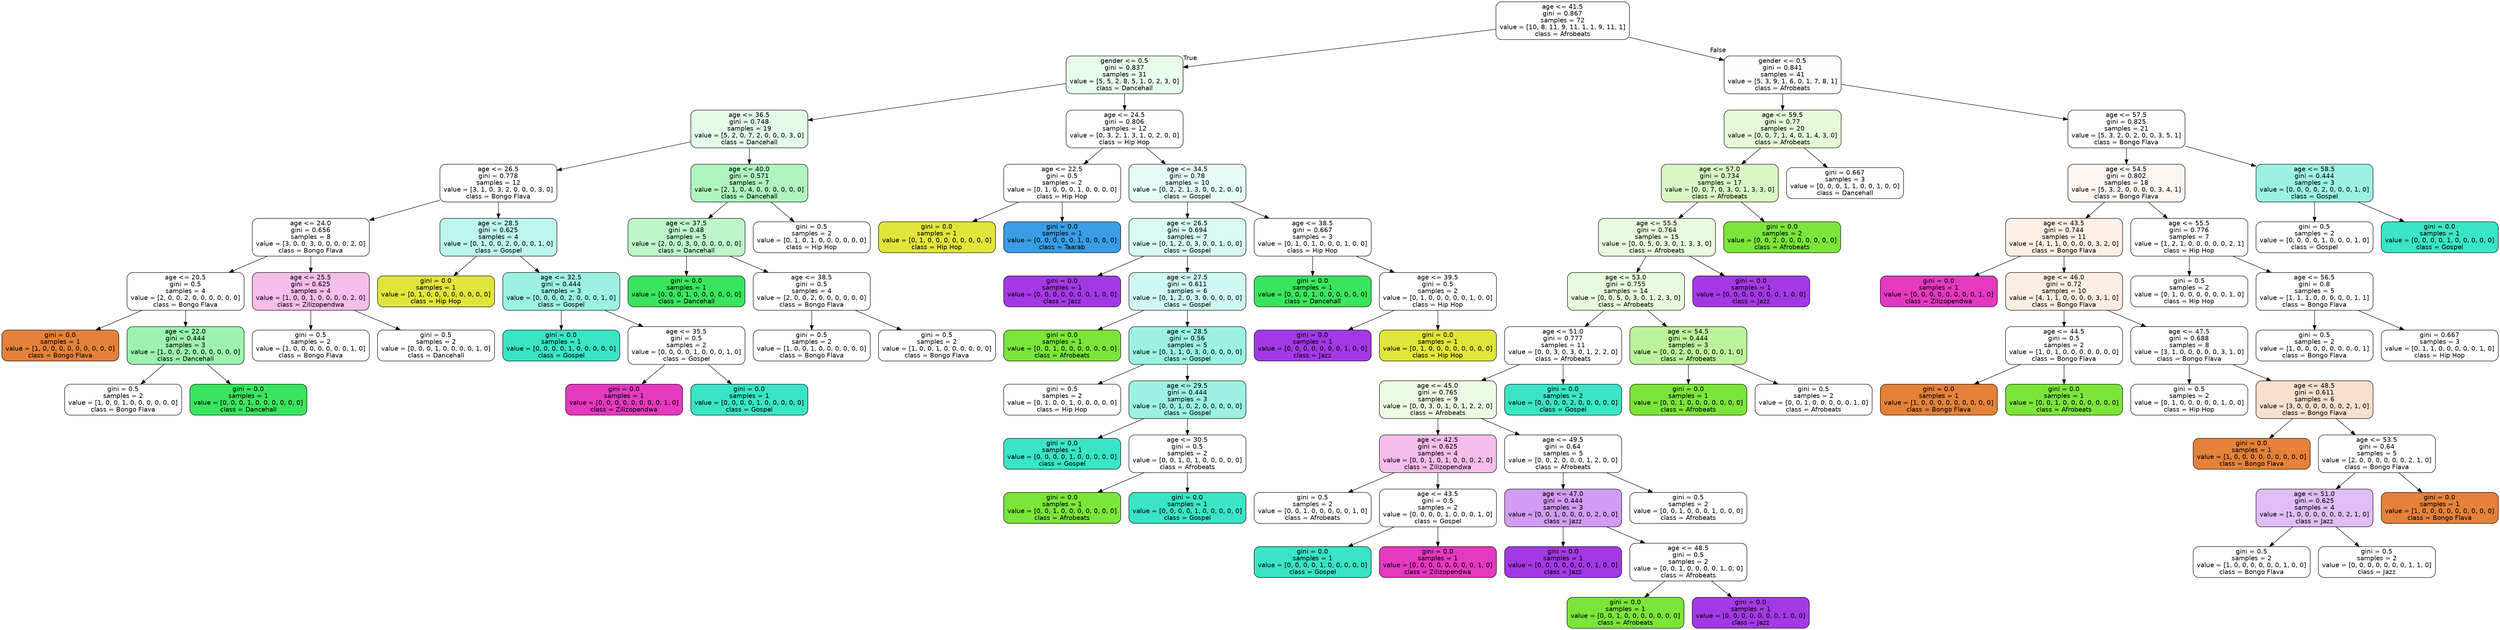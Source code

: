 digraph Tree {
node [shape=box, style="filled, rounded", color="black", fontname="helvetica"] ;
edge [fontname="helvetica"] ;
0 [label="age <= 41.5\ngini = 0.867\nsamples = 72\nvalue = [10, 8, 11, 9, 11, 1, 1, 9, 11, 1]\nclass = Afrobeats", fillcolor="#ffffff"] ;
1 [label="gender <= 0.5\ngini = 0.837\nsamples = 31\nvalue = [5, 5, 2, 8, 5, 1, 0, 2, 3, 0]\nclass = Dancehall", fillcolor="#e8fcec"] ;
0 -> 1 [labeldistance=2.5, labelangle=45, headlabel="True"] ;
2 [label="age <= 36.5\ngini = 0.748\nsamples = 19\nvalue = [5, 2, 0, 7, 2, 0, 0, 0, 3, 0]\nclass = Dancehall", fillcolor="#e3fbe8"] ;
1 -> 2 ;
3 [label="age <= 26.5\ngini = 0.778\nsamples = 12\nvalue = [3, 1, 0, 3, 2, 0, 0, 0, 3, 0]\nclass = Bongo Flava", fillcolor="#ffffff"] ;
2 -> 3 ;
4 [label="age <= 24.0\ngini = 0.656\nsamples = 8\nvalue = [3, 0, 0, 3, 0, 0, 0, 0, 2, 0]\nclass = Bongo Flava", fillcolor="#ffffff"] ;
3 -> 4 ;
5 [label="age <= 20.5\ngini = 0.5\nsamples = 4\nvalue = [2, 0, 0, 2, 0, 0, 0, 0, 0, 0]\nclass = Bongo Flava", fillcolor="#ffffff"] ;
4 -> 5 ;
6 [label="gini = 0.0\nsamples = 1\nvalue = [1, 0, 0, 0, 0, 0, 0, 0, 0, 0]\nclass = Bongo Flava", fillcolor="#e58139"] ;
5 -> 6 ;
7 [label="age <= 22.0\ngini = 0.444\nsamples = 3\nvalue = [1, 0, 0, 2, 0, 0, 0, 0, 0, 0]\nclass = Dancehall", fillcolor="#9cf2ae"] ;
5 -> 7 ;
8 [label="gini = 0.5\nsamples = 2\nvalue = [1, 0, 0, 1, 0, 0, 0, 0, 0, 0]\nclass = Bongo Flava", fillcolor="#ffffff"] ;
7 -> 8 ;
9 [label="gini = 0.0\nsamples = 1\nvalue = [0, 0, 0, 1, 0, 0, 0, 0, 0, 0]\nclass = Dancehall", fillcolor="#39e55e"] ;
7 -> 9 ;
10 [label="age <= 25.5\ngini = 0.625\nsamples = 4\nvalue = [1, 0, 0, 1, 0, 0, 0, 0, 2, 0]\nclass = Zilizopendwa", fillcolor="#f6bdea"] ;
4 -> 10 ;
11 [label="gini = 0.5\nsamples = 2\nvalue = [1, 0, 0, 0, 0, 0, 0, 0, 1, 0]\nclass = Bongo Flava", fillcolor="#ffffff"] ;
10 -> 11 ;
12 [label="gini = 0.5\nsamples = 2\nvalue = [0, 0, 0, 1, 0, 0, 0, 0, 1, 0]\nclass = Dancehall", fillcolor="#ffffff"] ;
10 -> 12 ;
13 [label="age <= 28.5\ngini = 0.625\nsamples = 4\nvalue = [0, 1, 0, 0, 2, 0, 0, 0, 1, 0]\nclass = Gospel", fillcolor="#bdf6ec"] ;
3 -> 13 ;
14 [label="gini = 0.0\nsamples = 1\nvalue = [0, 1, 0, 0, 0, 0, 0, 0, 0, 0]\nclass = Hip Hop", fillcolor="#e2e539"] ;
13 -> 14 ;
15 [label="age <= 32.5\ngini = 0.444\nsamples = 3\nvalue = [0, 0, 0, 0, 2, 0, 0, 0, 1, 0]\nclass = Gospel", fillcolor="#9cf2e2"] ;
13 -> 15 ;
16 [label="gini = 0.0\nsamples = 1\nvalue = [0, 0, 0, 0, 1, 0, 0, 0, 0, 0]\nclass = Gospel", fillcolor="#39e5c5"] ;
15 -> 16 ;
17 [label="age <= 35.5\ngini = 0.5\nsamples = 2\nvalue = [0, 0, 0, 0, 1, 0, 0, 0, 1, 0]\nclass = Gospel", fillcolor="#ffffff"] ;
15 -> 17 ;
18 [label="gini = 0.0\nsamples = 1\nvalue = [0, 0, 0, 0, 0, 0, 0, 0, 1, 0]\nclass = Zilizopendwa", fillcolor="#e539c0"] ;
17 -> 18 ;
19 [label="gini = 0.0\nsamples = 1\nvalue = [0, 0, 0, 0, 1, 0, 0, 0, 0, 0]\nclass = Gospel", fillcolor="#39e5c5"] ;
17 -> 19 ;
20 [label="age <= 40.0\ngini = 0.571\nsamples = 7\nvalue = [2, 1, 0, 4, 0, 0, 0, 0, 0, 0]\nclass = Dancehall", fillcolor="#b0f5bf"] ;
2 -> 20 ;
21 [label="age <= 37.5\ngini = 0.48\nsamples = 5\nvalue = [2, 0, 0, 3, 0, 0, 0, 0, 0, 0]\nclass = Dancehall", fillcolor="#bdf6c9"] ;
20 -> 21 ;
22 [label="gini = 0.0\nsamples = 1\nvalue = [0, 0, 0, 1, 0, 0, 0, 0, 0, 0]\nclass = Dancehall", fillcolor="#39e55e"] ;
21 -> 22 ;
23 [label="age <= 38.5\ngini = 0.5\nsamples = 4\nvalue = [2, 0, 0, 2, 0, 0, 0, 0, 0, 0]\nclass = Bongo Flava", fillcolor="#ffffff"] ;
21 -> 23 ;
24 [label="gini = 0.5\nsamples = 2\nvalue = [1, 0, 0, 1, 0, 0, 0, 0, 0, 0]\nclass = Bongo Flava", fillcolor="#ffffff"] ;
23 -> 24 ;
25 [label="gini = 0.5\nsamples = 2\nvalue = [1, 0, 0, 1, 0, 0, 0, 0, 0, 0]\nclass = Bongo Flava", fillcolor="#ffffff"] ;
23 -> 25 ;
26 [label="gini = 0.5\nsamples = 2\nvalue = [0, 1, 0, 1, 0, 0, 0, 0, 0, 0]\nclass = Hip Hop", fillcolor="#ffffff"] ;
20 -> 26 ;
27 [label="age <= 24.5\ngini = 0.806\nsamples = 12\nvalue = [0, 3, 2, 1, 3, 1, 0, 2, 0, 0]\nclass = Hip Hop", fillcolor="#ffffff"] ;
1 -> 27 ;
28 [label="age <= 22.5\ngini = 0.5\nsamples = 2\nvalue = [0, 1, 0, 0, 0, 1, 0, 0, 0, 0]\nclass = Hip Hop", fillcolor="#ffffff"] ;
27 -> 28 ;
29 [label="gini = 0.0\nsamples = 1\nvalue = [0, 1, 0, 0, 0, 0, 0, 0, 0, 0]\nclass = Hip Hop", fillcolor="#e2e539"] ;
28 -> 29 ;
30 [label="gini = 0.0\nsamples = 1\nvalue = [0, 0, 0, 0, 0, 1, 0, 0, 0, 0]\nclass = Taarab", fillcolor="#399de5"] ;
28 -> 30 ;
31 [label="age <= 34.5\ngini = 0.78\nsamples = 10\nvalue = [0, 2, 2, 1, 3, 0, 0, 2, 0, 0]\nclass = Gospel", fillcolor="#e6fcf8"] ;
27 -> 31 ;
32 [label="age <= 26.5\ngini = 0.694\nsamples = 7\nvalue = [0, 1, 2, 0, 3, 0, 0, 1, 0, 0]\nclass = Gospel", fillcolor="#d7faf3"] ;
31 -> 32 ;
33 [label="gini = 0.0\nsamples = 1\nvalue = [0, 0, 0, 0, 0, 0, 0, 1, 0, 0]\nclass = Jazz", fillcolor="#a339e5"] ;
32 -> 33 ;
34 [label="age <= 27.5\ngini = 0.611\nsamples = 6\nvalue = [0, 1, 2, 0, 3, 0, 0, 0, 0, 0]\nclass = Gospel", fillcolor="#cef8f0"] ;
32 -> 34 ;
35 [label="gini = 0.0\nsamples = 1\nvalue = [0, 0, 1, 0, 0, 0, 0, 0, 0, 0]\nclass = Afrobeats", fillcolor="#7be539"] ;
34 -> 35 ;
36 [label="age <= 28.5\ngini = 0.56\nsamples = 5\nvalue = [0, 1, 1, 0, 3, 0, 0, 0, 0, 0]\nclass = Gospel", fillcolor="#9cf2e2"] ;
34 -> 36 ;
37 [label="gini = 0.5\nsamples = 2\nvalue = [0, 1, 0, 0, 1, 0, 0, 0, 0, 0]\nclass = Hip Hop", fillcolor="#ffffff"] ;
36 -> 37 ;
38 [label="age <= 29.5\ngini = 0.444\nsamples = 3\nvalue = [0, 0, 1, 0, 2, 0, 0, 0, 0, 0]\nclass = Gospel", fillcolor="#9cf2e2"] ;
36 -> 38 ;
39 [label="gini = 0.0\nsamples = 1\nvalue = [0, 0, 0, 0, 1, 0, 0, 0, 0, 0]\nclass = Gospel", fillcolor="#39e5c5"] ;
38 -> 39 ;
40 [label="age <= 30.5\ngini = 0.5\nsamples = 2\nvalue = [0, 0, 1, 0, 1, 0, 0, 0, 0, 0]\nclass = Afrobeats", fillcolor="#ffffff"] ;
38 -> 40 ;
41 [label="gini = 0.0\nsamples = 1\nvalue = [0, 0, 1, 0, 0, 0, 0, 0, 0, 0]\nclass = Afrobeats", fillcolor="#7be539"] ;
40 -> 41 ;
42 [label="gini = 0.0\nsamples = 1\nvalue = [0, 0, 0, 0, 1, 0, 0, 0, 0, 0]\nclass = Gospel", fillcolor="#39e5c5"] ;
40 -> 42 ;
43 [label="age <= 38.5\ngini = 0.667\nsamples = 3\nvalue = [0, 1, 0, 1, 0, 0, 0, 1, 0, 0]\nclass = Hip Hop", fillcolor="#ffffff"] ;
31 -> 43 ;
44 [label="gini = 0.0\nsamples = 1\nvalue = [0, 0, 0, 1, 0, 0, 0, 0, 0, 0]\nclass = Dancehall", fillcolor="#39e55e"] ;
43 -> 44 ;
45 [label="age <= 39.5\ngini = 0.5\nsamples = 2\nvalue = [0, 1, 0, 0, 0, 0, 0, 1, 0, 0]\nclass = Hip Hop", fillcolor="#ffffff"] ;
43 -> 45 ;
46 [label="gini = 0.0\nsamples = 1\nvalue = [0, 0, 0, 0, 0, 0, 0, 1, 0, 0]\nclass = Jazz", fillcolor="#a339e5"] ;
45 -> 46 ;
47 [label="gini = 0.0\nsamples = 1\nvalue = [0, 1, 0, 0, 0, 0, 0, 0, 0, 0]\nclass = Hip Hop", fillcolor="#e2e539"] ;
45 -> 47 ;
48 [label="gender <= 0.5\ngini = 0.841\nsamples = 41\nvalue = [5, 3, 9, 1, 6, 0, 1, 7, 8, 1]\nclass = Afrobeats", fillcolor="#fbfef9"] ;
0 -> 48 [labeldistance=2.5, labelangle=-45, headlabel="False"] ;
49 [label="age <= 59.5\ngini = 0.77\nsamples = 20\nvalue = [0, 0, 7, 1, 4, 0, 1, 4, 3, 0]\nclass = Afrobeats", fillcolor="#e6fada"] ;
48 -> 49 ;
50 [label="age <= 57.0\ngini = 0.734\nsamples = 17\nvalue = [0, 0, 7, 0, 3, 0, 1, 3, 3, 0]\nclass = Afrobeats", fillcolor="#d9f8c6"] ;
49 -> 50 ;
51 [label="age <= 55.5\ngini = 0.764\nsamples = 15\nvalue = [0, 0, 5, 0, 3, 0, 1, 3, 3, 0]\nclass = Afrobeats", fillcolor="#e9fbde"] ;
50 -> 51 ;
52 [label="age <= 53.0\ngini = 0.755\nsamples = 14\nvalue = [0, 0, 5, 0, 3, 0, 1, 2, 3, 0]\nclass = Afrobeats", fillcolor="#e7fadb"] ;
51 -> 52 ;
53 [label="age <= 51.0\ngini = 0.777\nsamples = 11\nvalue = [0, 0, 3, 0, 3, 0, 1, 2, 2, 0]\nclass = Afrobeats", fillcolor="#ffffff"] ;
52 -> 53 ;
54 [label="age <= 45.0\ngini = 0.765\nsamples = 9\nvalue = [0, 0, 3, 0, 1, 0, 1, 2, 2, 0]\nclass = Afrobeats", fillcolor="#ecfbe3"] ;
53 -> 54 ;
55 [label="age <= 42.5\ngini = 0.625\nsamples = 4\nvalue = [0, 0, 1, 0, 1, 0, 0, 0, 2, 0]\nclass = Zilizopendwa", fillcolor="#f6bdea"] ;
54 -> 55 ;
56 [label="gini = 0.5\nsamples = 2\nvalue = [0, 0, 1, 0, 0, 0, 0, 0, 1, 0]\nclass = Afrobeats", fillcolor="#ffffff"] ;
55 -> 56 ;
57 [label="age <= 43.5\ngini = 0.5\nsamples = 2\nvalue = [0, 0, 0, 0, 1, 0, 0, 0, 1, 0]\nclass = Gospel", fillcolor="#ffffff"] ;
55 -> 57 ;
58 [label="gini = 0.0\nsamples = 1\nvalue = [0, 0, 0, 0, 1, 0, 0, 0, 0, 0]\nclass = Gospel", fillcolor="#39e5c5"] ;
57 -> 58 ;
59 [label="gini = 0.0\nsamples = 1\nvalue = [0, 0, 0, 0, 0, 0, 0, 0, 1, 0]\nclass = Zilizopendwa", fillcolor="#e539c0"] ;
57 -> 59 ;
60 [label="age <= 49.5\ngini = 0.64\nsamples = 5\nvalue = [0, 0, 2, 0, 0, 0, 1, 2, 0, 0]\nclass = Afrobeats", fillcolor="#ffffff"] ;
54 -> 60 ;
61 [label="age <= 47.0\ngini = 0.444\nsamples = 3\nvalue = [0, 0, 1, 0, 0, 0, 0, 2, 0, 0]\nclass = Jazz", fillcolor="#d19cf2"] ;
60 -> 61 ;
62 [label="gini = 0.0\nsamples = 1\nvalue = [0, 0, 0, 0, 0, 0, 0, 1, 0, 0]\nclass = Jazz", fillcolor="#a339e5"] ;
61 -> 62 ;
63 [label="age <= 48.5\ngini = 0.5\nsamples = 2\nvalue = [0, 0, 1, 0, 0, 0, 0, 1, 0, 0]\nclass = Afrobeats", fillcolor="#ffffff"] ;
61 -> 63 ;
64 [label="gini = 0.0\nsamples = 1\nvalue = [0, 0, 1, 0, 0, 0, 0, 0, 0, 0]\nclass = Afrobeats", fillcolor="#7be539"] ;
63 -> 64 ;
65 [label="gini = 0.0\nsamples = 1\nvalue = [0, 0, 0, 0, 0, 0, 0, 1, 0, 0]\nclass = Jazz", fillcolor="#a339e5"] ;
63 -> 65 ;
66 [label="gini = 0.5\nsamples = 2\nvalue = [0, 0, 1, 0, 0, 0, 1, 0, 0, 0]\nclass = Afrobeats", fillcolor="#ffffff"] ;
60 -> 66 ;
67 [label="gini = 0.0\nsamples = 2\nvalue = [0, 0, 0, 0, 2, 0, 0, 0, 0, 0]\nclass = Gospel", fillcolor="#39e5c5"] ;
53 -> 67 ;
68 [label="age <= 54.5\ngini = 0.444\nsamples = 3\nvalue = [0, 0, 2, 0, 0, 0, 0, 0, 1, 0]\nclass = Afrobeats", fillcolor="#bdf29c"] ;
52 -> 68 ;
69 [label="gini = 0.0\nsamples = 1\nvalue = [0, 0, 1, 0, 0, 0, 0, 0, 0, 0]\nclass = Afrobeats", fillcolor="#7be539"] ;
68 -> 69 ;
70 [label="gini = 0.5\nsamples = 2\nvalue = [0, 0, 1, 0, 0, 0, 0, 0, 1, 0]\nclass = Afrobeats", fillcolor="#ffffff"] ;
68 -> 70 ;
71 [label="gini = 0.0\nsamples = 1\nvalue = [0, 0, 0, 0, 0, 0, 0, 1, 0, 0]\nclass = Jazz", fillcolor="#a339e5"] ;
51 -> 71 ;
72 [label="gini = 0.0\nsamples = 2\nvalue = [0, 0, 2, 0, 0, 0, 0, 0, 0, 0]\nclass = Afrobeats", fillcolor="#7be539"] ;
50 -> 72 ;
73 [label="gini = 0.667\nsamples = 3\nvalue = [0, 0, 0, 1, 1, 0, 0, 1, 0, 0]\nclass = Dancehall", fillcolor="#ffffff"] ;
49 -> 73 ;
74 [label="age <= 57.5\ngini = 0.825\nsamples = 21\nvalue = [5, 3, 2, 0, 2, 0, 0, 3, 5, 1]\nclass = Bongo Flava", fillcolor="#ffffff"] ;
48 -> 74 ;
75 [label="age <= 54.5\ngini = 0.802\nsamples = 18\nvalue = [5, 3, 2, 0, 0, 0, 0, 3, 4, 1]\nclass = Bongo Flava", fillcolor="#fdf6f1"] ;
74 -> 75 ;
76 [label="age <= 43.5\ngini = 0.744\nsamples = 11\nvalue = [4, 1, 1, 0, 0, 0, 0, 3, 2, 0]\nclass = Bongo Flava", fillcolor="#fcefe6"] ;
75 -> 76 ;
77 [label="gini = 0.0\nsamples = 1\nvalue = [0, 0, 0, 0, 0, 0, 0, 0, 1, 0]\nclass = Zilizopendwa", fillcolor="#e539c0"] ;
76 -> 77 ;
78 [label="age <= 46.0\ngini = 0.72\nsamples = 10\nvalue = [4, 1, 1, 0, 0, 0, 0, 3, 1, 0]\nclass = Bongo Flava", fillcolor="#fbede3"] ;
76 -> 78 ;
79 [label="age <= 44.5\ngini = 0.5\nsamples = 2\nvalue = [1, 0, 1, 0, 0, 0, 0, 0, 0, 0]\nclass = Bongo Flava", fillcolor="#ffffff"] ;
78 -> 79 ;
80 [label="gini = 0.0\nsamples = 1\nvalue = [1, 0, 0, 0, 0, 0, 0, 0, 0, 0]\nclass = Bongo Flava", fillcolor="#e58139"] ;
79 -> 80 ;
81 [label="gini = 0.0\nsamples = 1\nvalue = [0, 0, 1, 0, 0, 0, 0, 0, 0, 0]\nclass = Afrobeats", fillcolor="#7be539"] ;
79 -> 81 ;
82 [label="age <= 47.5\ngini = 0.688\nsamples = 8\nvalue = [3, 1, 0, 0, 0, 0, 0, 3, 1, 0]\nclass = Bongo Flava", fillcolor="#ffffff"] ;
78 -> 82 ;
83 [label="gini = 0.5\nsamples = 2\nvalue = [0, 1, 0, 0, 0, 0, 0, 1, 0, 0]\nclass = Hip Hop", fillcolor="#ffffff"] ;
82 -> 83 ;
84 [label="age <= 48.5\ngini = 0.611\nsamples = 6\nvalue = [3, 0, 0, 0, 0, 0, 0, 2, 1, 0]\nclass = Bongo Flava", fillcolor="#f8e0ce"] ;
82 -> 84 ;
85 [label="gini = 0.0\nsamples = 1\nvalue = [1, 0, 0, 0, 0, 0, 0, 0, 0, 0]\nclass = Bongo Flava", fillcolor="#e58139"] ;
84 -> 85 ;
86 [label="age <= 53.5\ngini = 0.64\nsamples = 5\nvalue = [2, 0, 0, 0, 0, 0, 0, 2, 1, 0]\nclass = Bongo Flava", fillcolor="#ffffff"] ;
84 -> 86 ;
87 [label="age <= 51.0\ngini = 0.625\nsamples = 4\nvalue = [1, 0, 0, 0, 0, 0, 0, 2, 1, 0]\nclass = Jazz", fillcolor="#e0bdf6"] ;
86 -> 87 ;
88 [label="gini = 0.5\nsamples = 2\nvalue = [1, 0, 0, 0, 0, 0, 0, 1, 0, 0]\nclass = Bongo Flava", fillcolor="#ffffff"] ;
87 -> 88 ;
89 [label="gini = 0.5\nsamples = 2\nvalue = [0, 0, 0, 0, 0, 0, 0, 1, 1, 0]\nclass = Jazz", fillcolor="#ffffff"] ;
87 -> 89 ;
90 [label="gini = 0.0\nsamples = 1\nvalue = [1, 0, 0, 0, 0, 0, 0, 0, 0, 0]\nclass = Bongo Flava", fillcolor="#e58139"] ;
86 -> 90 ;
91 [label="age <= 55.5\ngini = 0.776\nsamples = 7\nvalue = [1, 2, 1, 0, 0, 0, 0, 0, 2, 1]\nclass = Hip Hop", fillcolor="#ffffff"] ;
75 -> 91 ;
92 [label="gini = 0.5\nsamples = 2\nvalue = [0, 1, 0, 0, 0, 0, 0, 0, 1, 0]\nclass = Hip Hop", fillcolor="#ffffff"] ;
91 -> 92 ;
93 [label="age <= 56.5\ngini = 0.8\nsamples = 5\nvalue = [1, 1, 1, 0, 0, 0, 0, 0, 1, 1]\nclass = Bongo Flava", fillcolor="#ffffff"] ;
91 -> 93 ;
94 [label="gini = 0.5\nsamples = 2\nvalue = [1, 0, 0, 0, 0, 0, 0, 0, 0, 1]\nclass = Bongo Flava", fillcolor="#ffffff"] ;
93 -> 94 ;
95 [label="gini = 0.667\nsamples = 3\nvalue = [0, 1, 1, 0, 0, 0, 0, 0, 1, 0]\nclass = Hip Hop", fillcolor="#ffffff"] ;
93 -> 95 ;
96 [label="age <= 58.5\ngini = 0.444\nsamples = 3\nvalue = [0, 0, 0, 0, 2, 0, 0, 0, 1, 0]\nclass = Gospel", fillcolor="#9cf2e2"] ;
74 -> 96 ;
97 [label="gini = 0.5\nsamples = 2\nvalue = [0, 0, 0, 0, 1, 0, 0, 0, 1, 0]\nclass = Gospel", fillcolor="#ffffff"] ;
96 -> 97 ;
98 [label="gini = 0.0\nsamples = 1\nvalue = [0, 0, 0, 0, 1, 0, 0, 0, 0, 0]\nclass = Gospel", fillcolor="#39e5c5"] ;
96 -> 98 ;
}